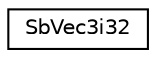 digraph "Graphical Class Hierarchy"
{
 // LATEX_PDF_SIZE
  edge [fontname="Helvetica",fontsize="10",labelfontname="Helvetica",labelfontsize="10"];
  node [fontname="Helvetica",fontsize="10",shape=record];
  rankdir="LR";
  Node0 [label="SbVec3i32",height=0.2,width=0.4,color="black", fillcolor="white", style="filled",URL="$classSbVec3i32.html",tooltip=" "];
}
